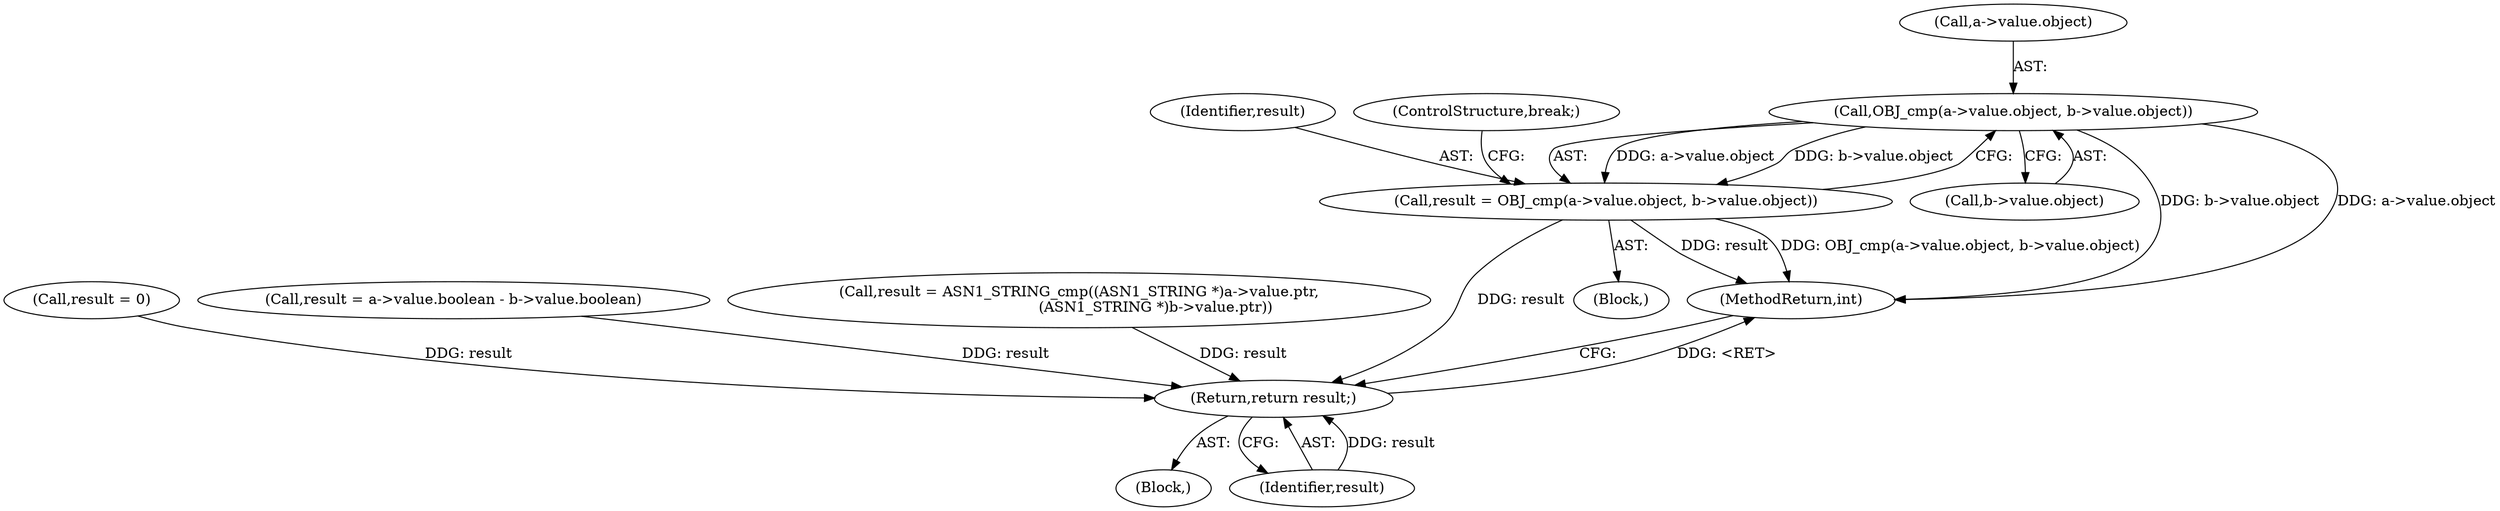 digraph "0_openssl_f5da52e308a6aeea6d5f3df98c4da295d7e9cc27@pointer" {
"1000135" [label="(Call,OBJ_cmp(a->value.object, b->value.object))"];
"1000133" [label="(Call,result = OBJ_cmp(a->value.object, b->value.object))"];
"1000208" [label="(Return,return result;)"];
"1000136" [label="(Call,a->value.object)"];
"1000104" [label="(Block,)"];
"1000134" [label="(Identifier,result)"];
"1000209" [label="(Identifier,result)"];
"1000163" [label="(Call,result = 0)"];
"1000148" [label="(Call,result = a->value.boolean - b->value.boolean)"];
"1000135" [label="(Call,OBJ_cmp(a->value.object, b->value.object))"];
"1000208" [label="(Return,return result;)"];
"1000190" [label="(Call,result = ASN1_STRING_cmp((ASN1_STRING *)a->value.ptr,\n                                 (ASN1_STRING *)b->value.ptr))"];
"1000131" [label="(Block,)"];
"1000133" [label="(Call,result = OBJ_cmp(a->value.object, b->value.object))"];
"1000141" [label="(Call,b->value.object)"];
"1000146" [label="(ControlStructure,break;)"];
"1000210" [label="(MethodReturn,int)"];
"1000135" -> "1000133"  [label="AST: "];
"1000135" -> "1000141"  [label="CFG: "];
"1000136" -> "1000135"  [label="AST: "];
"1000141" -> "1000135"  [label="AST: "];
"1000133" -> "1000135"  [label="CFG: "];
"1000135" -> "1000210"  [label="DDG: b->value.object"];
"1000135" -> "1000210"  [label="DDG: a->value.object"];
"1000135" -> "1000133"  [label="DDG: a->value.object"];
"1000135" -> "1000133"  [label="DDG: b->value.object"];
"1000133" -> "1000131"  [label="AST: "];
"1000134" -> "1000133"  [label="AST: "];
"1000146" -> "1000133"  [label="CFG: "];
"1000133" -> "1000210"  [label="DDG: result"];
"1000133" -> "1000210"  [label="DDG: OBJ_cmp(a->value.object, b->value.object)"];
"1000133" -> "1000208"  [label="DDG: result"];
"1000208" -> "1000104"  [label="AST: "];
"1000208" -> "1000209"  [label="CFG: "];
"1000209" -> "1000208"  [label="AST: "];
"1000210" -> "1000208"  [label="CFG: "];
"1000208" -> "1000210"  [label="DDG: <RET>"];
"1000209" -> "1000208"  [label="DDG: result"];
"1000163" -> "1000208"  [label="DDG: result"];
"1000190" -> "1000208"  [label="DDG: result"];
"1000148" -> "1000208"  [label="DDG: result"];
}
